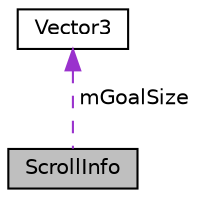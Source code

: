 digraph "ScrollInfo"
{
  edge [fontname="Helvetica",fontsize="10",labelfontname="Helvetica",labelfontsize="10"];
  node [fontname="Helvetica",fontsize="10",shape=record];
  Node1 [label="ScrollInfo",height=0.2,width=0.4,color="black", fillcolor="grey75", style="filled", fontcolor="black"];
  Node2 -> Node1 [dir="back",color="darkorchid3",fontsize="10",style="dashed",label=" mGoalSize" ];
  Node2 [label="Vector3",height=0.2,width=0.4,color="black", fillcolor="white", style="filled",URL="$structVector3.html"];
}
